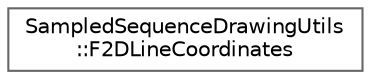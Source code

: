 digraph "Graphical Class Hierarchy"
{
 // INTERACTIVE_SVG=YES
 // LATEX_PDF_SIZE
  bgcolor="transparent";
  edge [fontname=Helvetica,fontsize=10,labelfontname=Helvetica,labelfontsize=10];
  node [fontname=Helvetica,fontsize=10,shape=box,height=0.2,width=0.4];
  rankdir="LR";
  Node0 [id="Node000000",label="SampledSequenceDrawingUtils\l::F2DLineCoordinates",height=0.2,width=0.4,color="grey40", fillcolor="white", style="filled",URL="$db/d21/structSampledSequenceDrawingUtils_1_1F2DLineCoordinates.html",tooltip=" "];
}
